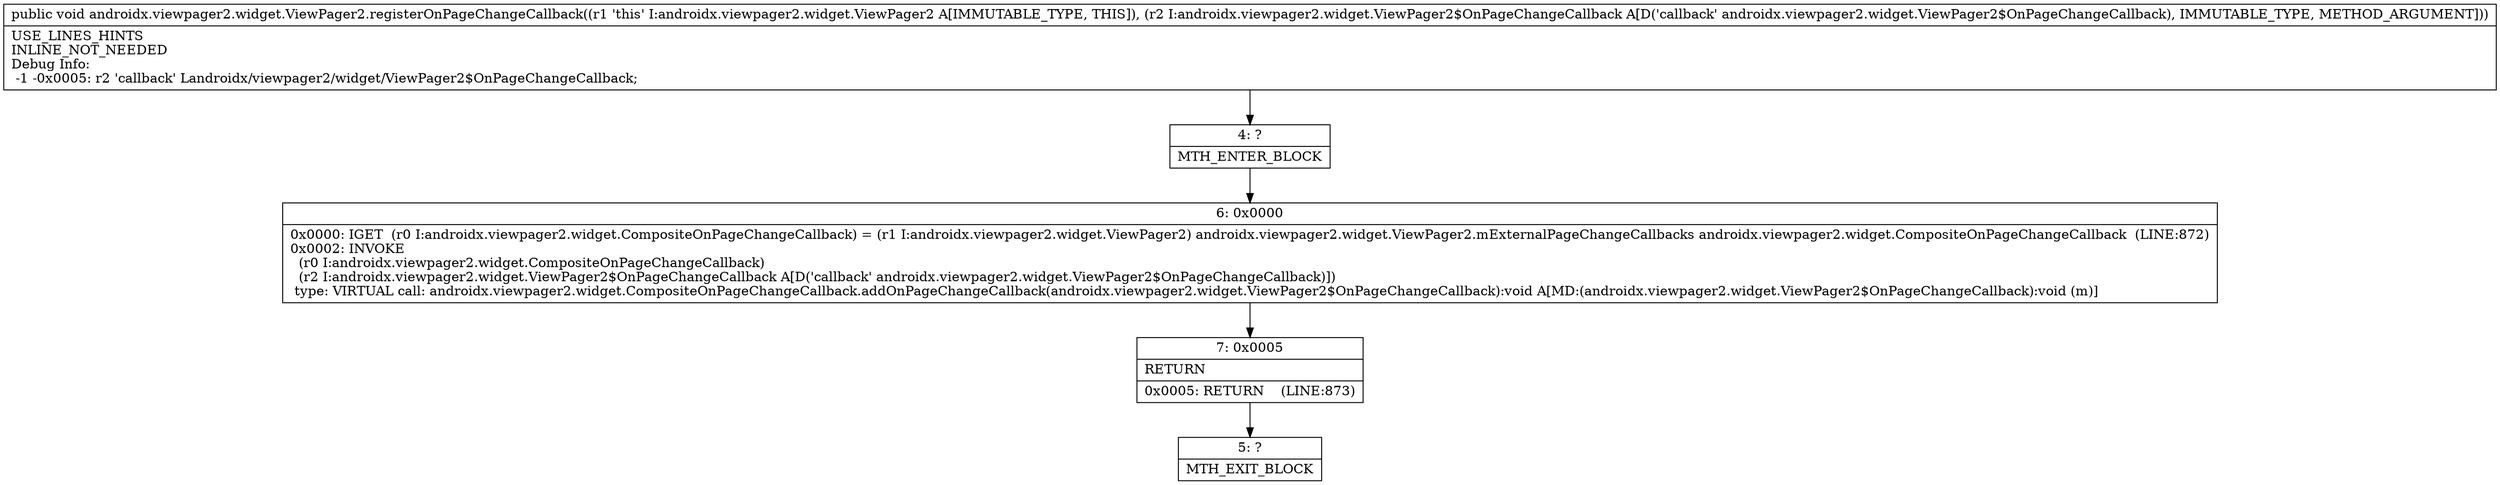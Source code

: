 digraph "CFG forandroidx.viewpager2.widget.ViewPager2.registerOnPageChangeCallback(Landroidx\/viewpager2\/widget\/ViewPager2$OnPageChangeCallback;)V" {
Node_4 [shape=record,label="{4\:\ ?|MTH_ENTER_BLOCK\l}"];
Node_6 [shape=record,label="{6\:\ 0x0000|0x0000: IGET  (r0 I:androidx.viewpager2.widget.CompositeOnPageChangeCallback) = (r1 I:androidx.viewpager2.widget.ViewPager2) androidx.viewpager2.widget.ViewPager2.mExternalPageChangeCallbacks androidx.viewpager2.widget.CompositeOnPageChangeCallback  (LINE:872)\l0x0002: INVOKE  \l  (r0 I:androidx.viewpager2.widget.CompositeOnPageChangeCallback)\l  (r2 I:androidx.viewpager2.widget.ViewPager2$OnPageChangeCallback A[D('callback' androidx.viewpager2.widget.ViewPager2$OnPageChangeCallback)])\l type: VIRTUAL call: androidx.viewpager2.widget.CompositeOnPageChangeCallback.addOnPageChangeCallback(androidx.viewpager2.widget.ViewPager2$OnPageChangeCallback):void A[MD:(androidx.viewpager2.widget.ViewPager2$OnPageChangeCallback):void (m)]\l}"];
Node_7 [shape=record,label="{7\:\ 0x0005|RETURN\l|0x0005: RETURN    (LINE:873)\l}"];
Node_5 [shape=record,label="{5\:\ ?|MTH_EXIT_BLOCK\l}"];
MethodNode[shape=record,label="{public void androidx.viewpager2.widget.ViewPager2.registerOnPageChangeCallback((r1 'this' I:androidx.viewpager2.widget.ViewPager2 A[IMMUTABLE_TYPE, THIS]), (r2 I:androidx.viewpager2.widget.ViewPager2$OnPageChangeCallback A[D('callback' androidx.viewpager2.widget.ViewPager2$OnPageChangeCallback), IMMUTABLE_TYPE, METHOD_ARGUMENT]))  | USE_LINES_HINTS\lINLINE_NOT_NEEDED\lDebug Info:\l  \-1 \-0x0005: r2 'callback' Landroidx\/viewpager2\/widget\/ViewPager2$OnPageChangeCallback;\l}"];
MethodNode -> Node_4;Node_4 -> Node_6;
Node_6 -> Node_7;
Node_7 -> Node_5;
}

